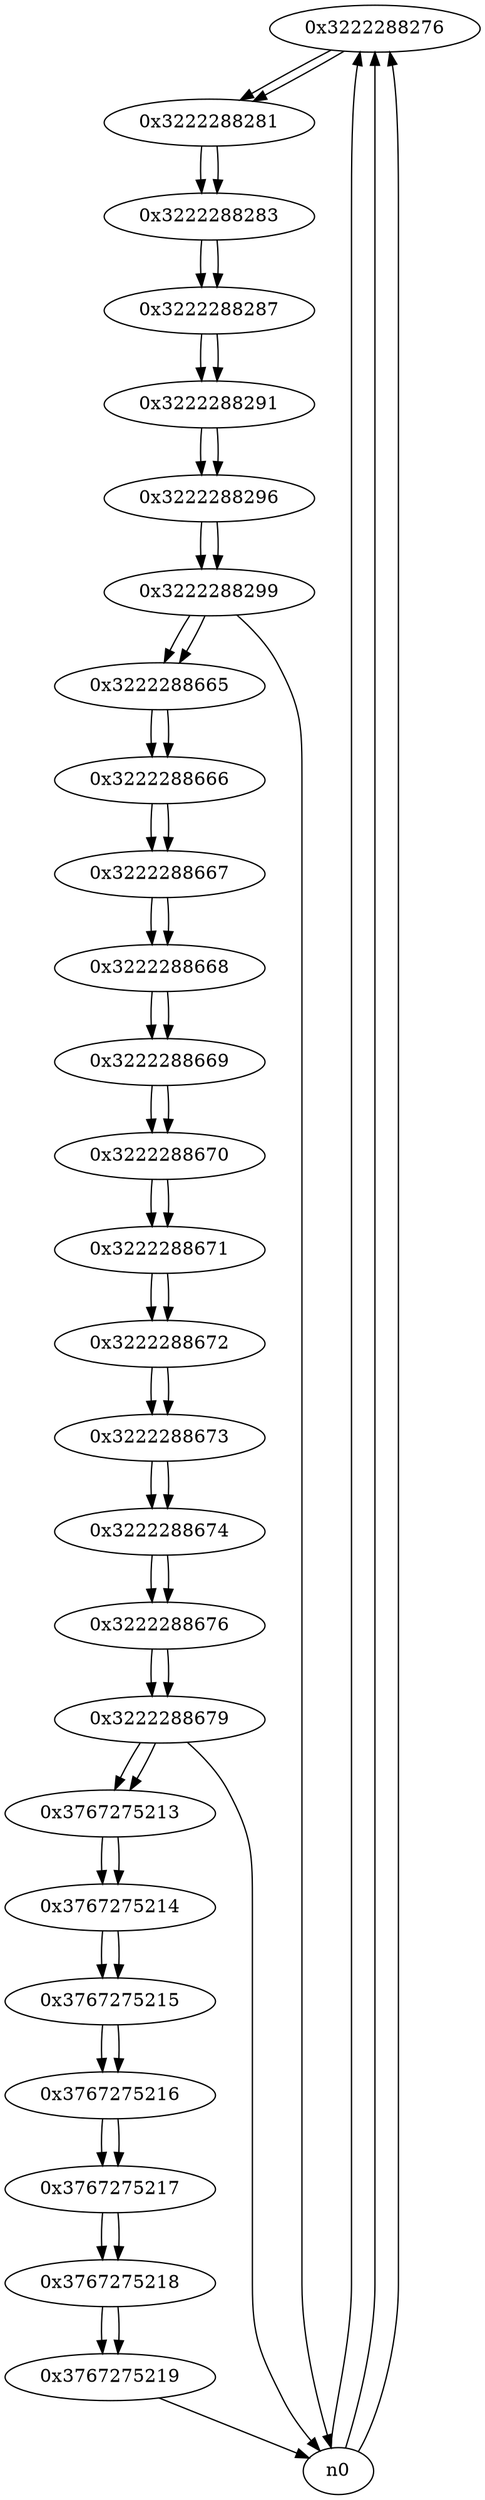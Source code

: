 digraph G{
/* nodes */
  n1 [label="0x3222288276"]
  n2 [label="0x3222288281"]
  n3 [label="0x3222288283"]
  n4 [label="0x3222288287"]
  n5 [label="0x3222288291"]
  n6 [label="0x3222288296"]
  n7 [label="0x3222288299"]
  n8 [label="0x3222288665"]
  n9 [label="0x3222288666"]
  n10 [label="0x3222288667"]
  n11 [label="0x3222288668"]
  n12 [label="0x3222288669"]
  n13 [label="0x3222288670"]
  n14 [label="0x3222288671"]
  n15 [label="0x3222288672"]
  n16 [label="0x3222288673"]
  n17 [label="0x3222288674"]
  n18 [label="0x3222288676"]
  n19 [label="0x3222288679"]
  n20 [label="0x3767275213"]
  n21 [label="0x3767275214"]
  n22 [label="0x3767275215"]
  n23 [label="0x3767275216"]
  n24 [label="0x3767275217"]
  n25 [label="0x3767275218"]
  n26 [label="0x3767275219"]
/* edges */
n1 -> n2;
n0 -> n1;
n0 -> n1;
n0 -> n1;
n2 -> n3;
n1 -> n2;
n3 -> n4;
n2 -> n3;
n4 -> n5;
n3 -> n4;
n5 -> n6;
n4 -> n5;
n6 -> n7;
n5 -> n6;
n7 -> n8;
n7 -> n0;
n6 -> n7;
n8 -> n9;
n7 -> n8;
n9 -> n10;
n8 -> n9;
n10 -> n11;
n9 -> n10;
n11 -> n12;
n10 -> n11;
n12 -> n13;
n11 -> n12;
n13 -> n14;
n12 -> n13;
n14 -> n15;
n13 -> n14;
n15 -> n16;
n14 -> n15;
n16 -> n17;
n15 -> n16;
n17 -> n18;
n16 -> n17;
n18 -> n19;
n17 -> n18;
n19 -> n20;
n19 -> n0;
n18 -> n19;
n20 -> n21;
n19 -> n20;
n21 -> n22;
n20 -> n21;
n22 -> n23;
n21 -> n22;
n23 -> n24;
n22 -> n23;
n24 -> n25;
n23 -> n24;
n25 -> n26;
n24 -> n25;
n26 -> n0;
n25 -> n26;
}
